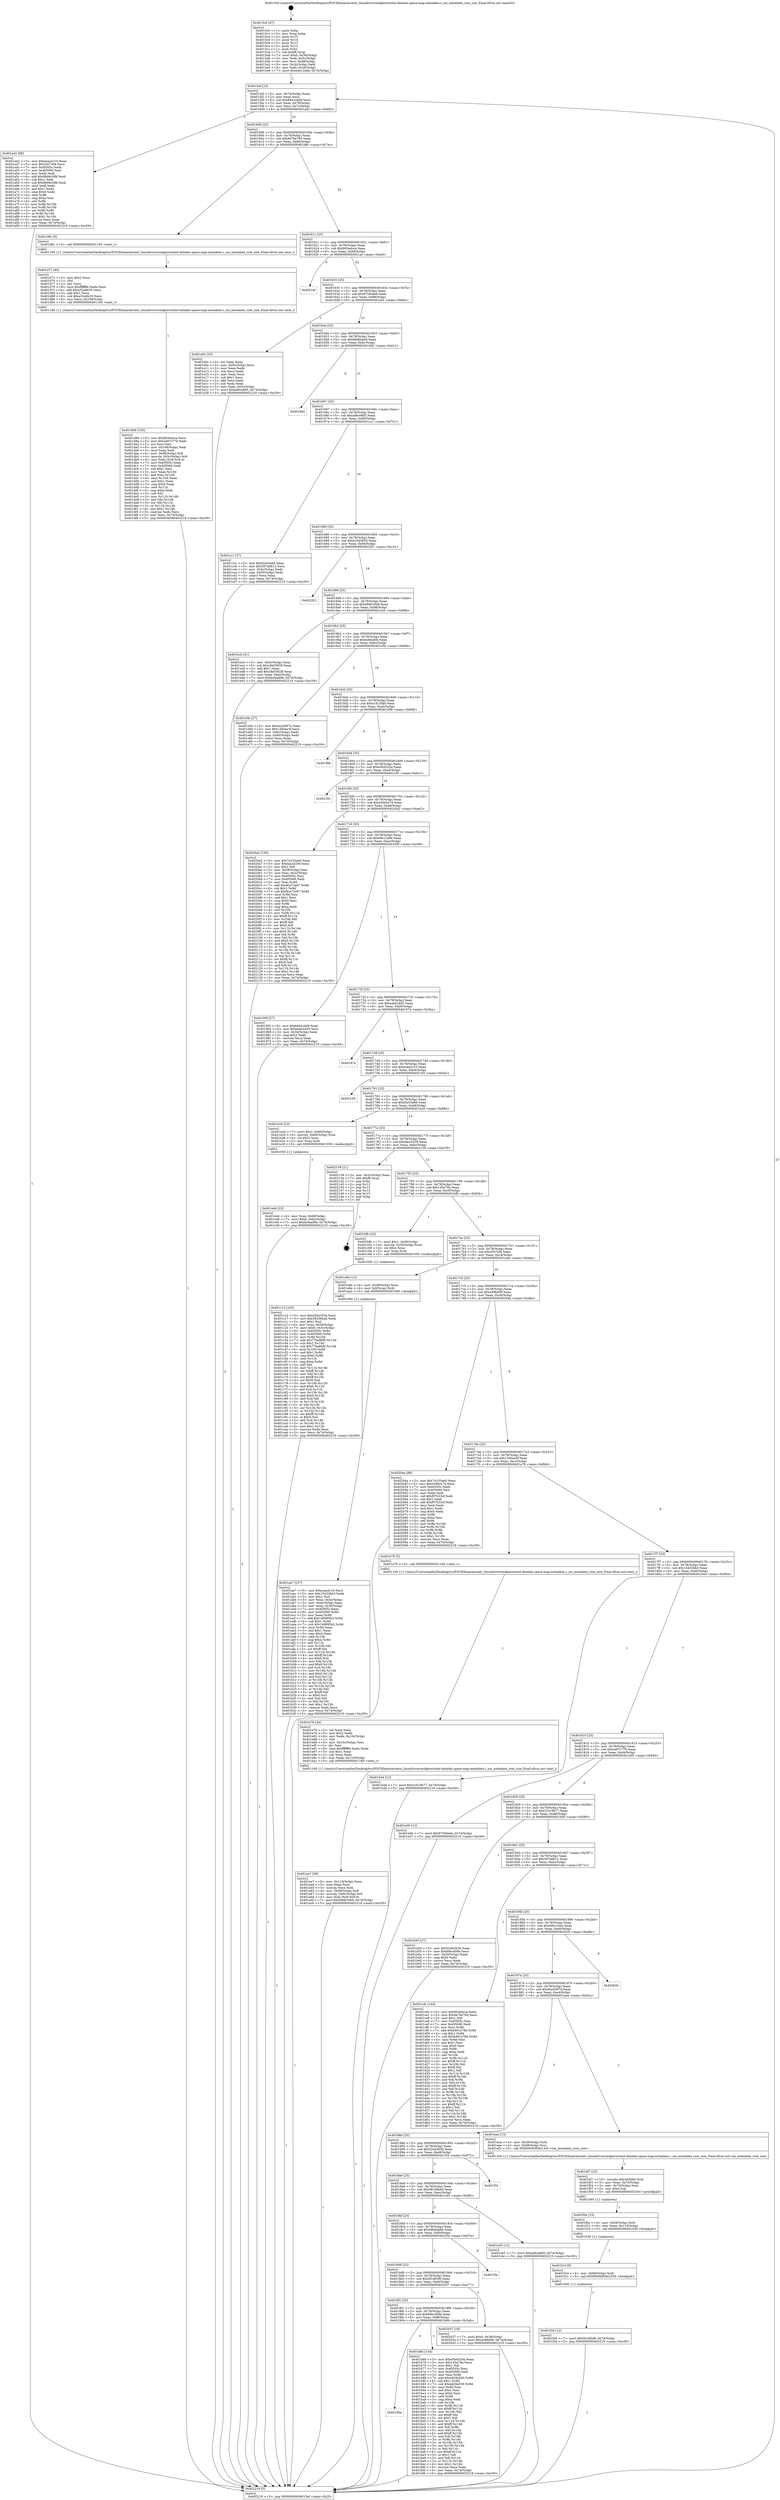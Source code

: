 digraph "0x4015c0" {
  label = "0x4015c0 (/mnt/c/Users/mathe/Desktop/tcc/POCII/binaries/extr_linuxdriversmdpersistent-datadm-space-map-metadata.c_sm_metadata_root_size_Final-ollvm.out::main(0))"
  labelloc = "t"
  node[shape=record]

  Entry [label="",width=0.3,height=0.3,shape=circle,fillcolor=black,style=filled]
  "0x4015ef" [label="{
     0x4015ef [23]\l
     | [instrs]\l
     &nbsp;&nbsp;0x4015ef \<+3\>: mov -0x74(%rbp),%eax\l
     &nbsp;&nbsp;0x4015f2 \<+2\>: mov %eax,%ecx\l
     &nbsp;&nbsp;0x4015f4 \<+6\>: sub $0x8442cdd9,%ecx\l
     &nbsp;&nbsp;0x4015fa \<+3\>: mov %eax,-0x78(%rbp)\l
     &nbsp;&nbsp;0x4015fd \<+3\>: mov %ecx,-0x7c(%rbp)\l
     &nbsp;&nbsp;0x401600 \<+6\>: je 0000000000401a42 \<main+0x482\>\l
  }"]
  "0x401a42" [label="{
     0x401a42 [88]\l
     | [instrs]\l
     &nbsp;&nbsp;0x401a42 \<+5\>: mov $0xecaa2c10,%eax\l
     &nbsp;&nbsp;0x401a47 \<+5\>: mov $0x2937ef4,%ecx\l
     &nbsp;&nbsp;0x401a4c \<+7\>: mov 0x40505c,%edx\l
     &nbsp;&nbsp;0x401a53 \<+7\>: mov 0x405060,%esi\l
     &nbsp;&nbsp;0x401a5a \<+2\>: mov %edx,%edi\l
     &nbsp;&nbsp;0x401a5c \<+6\>: add $0x9b66c58b,%edi\l
     &nbsp;&nbsp;0x401a62 \<+3\>: sub $0x1,%edi\l
     &nbsp;&nbsp;0x401a65 \<+6\>: sub $0x9b66c58b,%edi\l
     &nbsp;&nbsp;0x401a6b \<+3\>: imul %edi,%edx\l
     &nbsp;&nbsp;0x401a6e \<+3\>: and $0x1,%edx\l
     &nbsp;&nbsp;0x401a71 \<+3\>: cmp $0x0,%edx\l
     &nbsp;&nbsp;0x401a74 \<+4\>: sete %r8b\l
     &nbsp;&nbsp;0x401a78 \<+3\>: cmp $0xa,%esi\l
     &nbsp;&nbsp;0x401a7b \<+4\>: setl %r9b\l
     &nbsp;&nbsp;0x401a7f \<+3\>: mov %r8b,%r10b\l
     &nbsp;&nbsp;0x401a82 \<+3\>: and %r9b,%r10b\l
     &nbsp;&nbsp;0x401a85 \<+3\>: xor %r9b,%r8b\l
     &nbsp;&nbsp;0x401a88 \<+3\>: or %r8b,%r10b\l
     &nbsp;&nbsp;0x401a8b \<+4\>: test $0x1,%r10b\l
     &nbsp;&nbsp;0x401a8f \<+3\>: cmovne %ecx,%eax\l
     &nbsp;&nbsp;0x401a92 \<+3\>: mov %eax,-0x74(%rbp)\l
     &nbsp;&nbsp;0x401a95 \<+5\>: jmp 0000000000402219 \<main+0xc59\>\l
  }"]
  "0x401606" [label="{
     0x401606 [22]\l
     | [instrs]\l
     &nbsp;&nbsp;0x401606 \<+5\>: jmp 000000000040160b \<main+0x4b\>\l
     &nbsp;&nbsp;0x40160b \<+3\>: mov -0x78(%rbp),%eax\l
     &nbsp;&nbsp;0x40160e \<+5\>: sub $0x8e78e760,%eax\l
     &nbsp;&nbsp;0x401613 \<+3\>: mov %eax,-0x80(%rbp)\l
     &nbsp;&nbsp;0x401616 \<+6\>: je 0000000000401d6c \<main+0x7ac\>\l
  }"]
  Exit [label="",width=0.3,height=0.3,shape=circle,fillcolor=black,style=filled,peripheries=2]
  "0x401d6c" [label="{
     0x401d6c [5]\l
     | [instrs]\l
     &nbsp;&nbsp;0x401d6c \<+5\>: call 0000000000401160 \<next_i\>\l
     | [calls]\l
     &nbsp;&nbsp;0x401160 \{1\} (/mnt/c/Users/mathe/Desktop/tcc/POCII/binaries/extr_linuxdriversmdpersistent-datadm-space-map-metadata.c_sm_metadata_root_size_Final-ollvm.out::next_i)\l
  }"]
  "0x40161c" [label="{
     0x40161c [25]\l
     | [instrs]\l
     &nbsp;&nbsp;0x40161c \<+5\>: jmp 0000000000401621 \<main+0x61\>\l
     &nbsp;&nbsp;0x401621 \<+3\>: mov -0x78(%rbp),%eax\l
     &nbsp;&nbsp;0x401624 \<+5\>: sub $0x903edcca,%eax\l
     &nbsp;&nbsp;0x401629 \<+6\>: mov %eax,-0x84(%rbp)\l
     &nbsp;&nbsp;0x40162f \<+6\>: je 00000000004021af \<main+0xbef\>\l
  }"]
  "0x401f26" [label="{
     0x401f26 [12]\l
     | [instrs]\l
     &nbsp;&nbsp;0x401f26 \<+7\>: movl $0x5f1df308,-0x74(%rbp)\l
     &nbsp;&nbsp;0x401f2d \<+5\>: jmp 0000000000402219 \<main+0xc59\>\l
  }"]
  "0x4021af" [label="{
     0x4021af\l
  }", style=dashed]
  "0x401635" [label="{
     0x401635 [25]\l
     | [instrs]\l
     &nbsp;&nbsp;0x401635 \<+5\>: jmp 000000000040163a \<main+0x7a\>\l
     &nbsp;&nbsp;0x40163a \<+3\>: mov -0x78(%rbp),%eax\l
     &nbsp;&nbsp;0x40163d \<+5\>: sub $0x9728cbeb,%eax\l
     &nbsp;&nbsp;0x401642 \<+6\>: mov %eax,-0x88(%rbp)\l
     &nbsp;&nbsp;0x401648 \<+6\>: je 0000000000401e0c \<main+0x84c\>\l
  }"]
  "0x401f1d" [label="{
     0x401f1d [9]\l
     | [instrs]\l
     &nbsp;&nbsp;0x401f1d \<+4\>: mov -0x68(%rbp),%rdi\l
     &nbsp;&nbsp;0x401f21 \<+5\>: call 0000000000401030 \<free@plt\>\l
     | [calls]\l
     &nbsp;&nbsp;0x401030 \{1\} (unknown)\l
  }"]
  "0x401e0c" [label="{
     0x401e0c [33]\l
     | [instrs]\l
     &nbsp;&nbsp;0x401e0c \<+2\>: xor %eax,%eax\l
     &nbsp;&nbsp;0x401e0e \<+3\>: mov -0x5c(%rbp),%ecx\l
     &nbsp;&nbsp;0x401e11 \<+2\>: mov %eax,%edx\l
     &nbsp;&nbsp;0x401e13 \<+2\>: sub %ecx,%edx\l
     &nbsp;&nbsp;0x401e15 \<+2\>: mov %eax,%ecx\l
     &nbsp;&nbsp;0x401e17 \<+3\>: sub $0x1,%ecx\l
     &nbsp;&nbsp;0x401e1a \<+2\>: add %ecx,%edx\l
     &nbsp;&nbsp;0x401e1c \<+2\>: sub %edx,%eax\l
     &nbsp;&nbsp;0x401e1e \<+3\>: mov %eax,-0x5c(%rbp)\l
     &nbsp;&nbsp;0x401e21 \<+7\>: movl $0xad6ce8d5,-0x74(%rbp)\l
     &nbsp;&nbsp;0x401e28 \<+5\>: jmp 0000000000402219 \<main+0xc59\>\l
  }"]
  "0x40164e" [label="{
     0x40164e [25]\l
     | [instrs]\l
     &nbsp;&nbsp;0x40164e \<+5\>: jmp 0000000000401653 \<main+0x93\>\l
     &nbsp;&nbsp;0x401653 \<+3\>: mov -0x78(%rbp),%eax\l
     &nbsp;&nbsp;0x401656 \<+5\>: sub $0x9dd6bbe9,%eax\l
     &nbsp;&nbsp;0x40165b \<+6\>: mov %eax,-0x8c(%rbp)\l
     &nbsp;&nbsp;0x401661 \<+6\>: je 00000000004019d2 \<main+0x412\>\l
  }"]
  "0x401f0e" [label="{
     0x401f0e [15]\l
     | [instrs]\l
     &nbsp;&nbsp;0x401f0e \<+4\>: mov -0x58(%rbp),%rdi\l
     &nbsp;&nbsp;0x401f12 \<+6\>: mov %eax,-0x114(%rbp)\l
     &nbsp;&nbsp;0x401f18 \<+5\>: call 0000000000401030 \<free@plt\>\l
     | [calls]\l
     &nbsp;&nbsp;0x401030 \{1\} (unknown)\l
  }"]
  "0x4019d2" [label="{
     0x4019d2\l
  }", style=dashed]
  "0x401667" [label="{
     0x401667 [25]\l
     | [instrs]\l
     &nbsp;&nbsp;0x401667 \<+5\>: jmp 000000000040166c \<main+0xac\>\l
     &nbsp;&nbsp;0x40166c \<+3\>: mov -0x78(%rbp),%eax\l
     &nbsp;&nbsp;0x40166f \<+5\>: sub $0xad6ce8d5,%eax\l
     &nbsp;&nbsp;0x401674 \<+6\>: mov %eax,-0x90(%rbp)\l
     &nbsp;&nbsp;0x40167a \<+6\>: je 0000000000401cc1 \<main+0x701\>\l
  }"]
  "0x401ef7" [label="{
     0x401ef7 [23]\l
     | [instrs]\l
     &nbsp;&nbsp;0x401ef7 \<+10\>: movabs $0x4030b6,%rdi\l
     &nbsp;&nbsp;0x401f01 \<+3\>: mov %eax,-0x70(%rbp)\l
     &nbsp;&nbsp;0x401f04 \<+3\>: mov -0x70(%rbp),%esi\l
     &nbsp;&nbsp;0x401f07 \<+2\>: mov $0x0,%al\l
     &nbsp;&nbsp;0x401f09 \<+5\>: call 0000000000401040 \<printf@plt\>\l
     | [calls]\l
     &nbsp;&nbsp;0x401040 \{1\} (unknown)\l
  }"]
  "0x401cc1" [label="{
     0x401cc1 [27]\l
     | [instrs]\l
     &nbsp;&nbsp;0x401cc1 \<+5\>: mov $0xf2e53a8d,%eax\l
     &nbsp;&nbsp;0x401cc6 \<+5\>: mov $0x397dd812,%ecx\l
     &nbsp;&nbsp;0x401ccb \<+3\>: mov -0x5c(%rbp),%edx\l
     &nbsp;&nbsp;0x401cce \<+3\>: cmp -0x50(%rbp),%edx\l
     &nbsp;&nbsp;0x401cd1 \<+3\>: cmovl %ecx,%eax\l
     &nbsp;&nbsp;0x401cd4 \<+3\>: mov %eax,-0x74(%rbp)\l
     &nbsp;&nbsp;0x401cd7 \<+5\>: jmp 0000000000402219 \<main+0xc59\>\l
  }"]
  "0x401680" [label="{
     0x401680 [25]\l
     | [instrs]\l
     &nbsp;&nbsp;0x401680 \<+5\>: jmp 0000000000401685 \<main+0xc5\>\l
     &nbsp;&nbsp;0x401685 \<+3\>: mov -0x78(%rbp),%eax\l
     &nbsp;&nbsp;0x401688 \<+5\>: sub $0xb1b45635,%eax\l
     &nbsp;&nbsp;0x40168d \<+6\>: mov %eax,-0x94(%rbp)\l
     &nbsp;&nbsp;0x401693 \<+6\>: je 0000000000402201 \<main+0xc41\>\l
  }"]
  "0x401ea7" [label="{
     0x401ea7 [36]\l
     | [instrs]\l
     &nbsp;&nbsp;0x401ea7 \<+6\>: mov -0x110(%rbp),%ecx\l
     &nbsp;&nbsp;0x401ead \<+3\>: imul %eax,%ecx\l
     &nbsp;&nbsp;0x401eb0 \<+3\>: movslq %ecx,%rdi\l
     &nbsp;&nbsp;0x401eb3 \<+4\>: mov -0x68(%rbp),%r8\l
     &nbsp;&nbsp;0x401eb7 \<+4\>: movslq -0x6c(%rbp),%r9\l
     &nbsp;&nbsp;0x401ebb \<+4\>: mov %rdi,(%r8,%r9,8)\l
     &nbsp;&nbsp;0x401ebf \<+7\>: movl $0xb9d610b9,-0x74(%rbp)\l
     &nbsp;&nbsp;0x401ec6 \<+5\>: jmp 0000000000402219 \<main+0xc59\>\l
  }"]
  "0x402201" [label="{
     0x402201\l
  }", style=dashed]
  "0x401699" [label="{
     0x401699 [25]\l
     | [instrs]\l
     &nbsp;&nbsp;0x401699 \<+5\>: jmp 000000000040169e \<main+0xde\>\l
     &nbsp;&nbsp;0x40169e \<+3\>: mov -0x78(%rbp),%eax\l
     &nbsp;&nbsp;0x4016a1 \<+5\>: sub $0xb9d610b9,%eax\l
     &nbsp;&nbsp;0x4016a6 \<+6\>: mov %eax,-0x98(%rbp)\l
     &nbsp;&nbsp;0x4016ac \<+6\>: je 0000000000401ecb \<main+0x90b\>\l
  }"]
  "0x401e7b" [label="{
     0x401e7b [44]\l
     | [instrs]\l
     &nbsp;&nbsp;0x401e7b \<+2\>: xor %ecx,%ecx\l
     &nbsp;&nbsp;0x401e7d \<+5\>: mov $0x2,%edx\l
     &nbsp;&nbsp;0x401e82 \<+6\>: mov %edx,-0x10c(%rbp)\l
     &nbsp;&nbsp;0x401e88 \<+1\>: cltd\l
     &nbsp;&nbsp;0x401e89 \<+6\>: mov -0x10c(%rbp),%esi\l
     &nbsp;&nbsp;0x401e8f \<+2\>: idiv %esi\l
     &nbsp;&nbsp;0x401e91 \<+6\>: imul $0xfffffffe,%edx,%edx\l
     &nbsp;&nbsp;0x401e97 \<+3\>: sub $0x1,%ecx\l
     &nbsp;&nbsp;0x401e9a \<+2\>: sub %ecx,%edx\l
     &nbsp;&nbsp;0x401e9c \<+6\>: mov %edx,-0x110(%rbp)\l
     &nbsp;&nbsp;0x401ea2 \<+5\>: call 0000000000401160 \<next_i\>\l
     | [calls]\l
     &nbsp;&nbsp;0x401160 \{1\} (/mnt/c/Users/mathe/Desktop/tcc/POCII/binaries/extr_linuxdriversmdpersistent-datadm-space-map-metadata.c_sm_metadata_root_size_Final-ollvm.out::next_i)\l
  }"]
  "0x401ecb" [label="{
     0x401ecb [31]\l
     | [instrs]\l
     &nbsp;&nbsp;0x401ecb \<+3\>: mov -0x6c(%rbp),%eax\l
     &nbsp;&nbsp;0x401ece \<+5\>: sub $0xc8e55628,%eax\l
     &nbsp;&nbsp;0x401ed3 \<+3\>: add $0x1,%eax\l
     &nbsp;&nbsp;0x401ed6 \<+5\>: add $0xc8e55628,%eax\l
     &nbsp;&nbsp;0x401edb \<+3\>: mov %eax,-0x6c(%rbp)\l
     &nbsp;&nbsp;0x401ede \<+7\>: movl $0xbcfead0b,-0x74(%rbp)\l
     &nbsp;&nbsp;0x401ee5 \<+5\>: jmp 0000000000402219 \<main+0xc59\>\l
  }"]
  "0x4016b2" [label="{
     0x4016b2 [25]\l
     | [instrs]\l
     &nbsp;&nbsp;0x4016b2 \<+5\>: jmp 00000000004016b7 \<main+0xf7\>\l
     &nbsp;&nbsp;0x4016b7 \<+3\>: mov -0x78(%rbp),%eax\l
     &nbsp;&nbsp;0x4016ba \<+5\>: sub $0xbcfead0b,%eax\l
     &nbsp;&nbsp;0x4016bf \<+6\>: mov %eax,-0x9c(%rbp)\l
     &nbsp;&nbsp;0x4016c5 \<+6\>: je 0000000000401e5b \<main+0x89b\>\l
  }"]
  "0x401e44" [label="{
     0x401e44 [23]\l
     | [instrs]\l
     &nbsp;&nbsp;0x401e44 \<+4\>: mov %rax,-0x68(%rbp)\l
     &nbsp;&nbsp;0x401e48 \<+7\>: movl $0x0,-0x6c(%rbp)\l
     &nbsp;&nbsp;0x401e4f \<+7\>: movl $0xbcfead0b,-0x74(%rbp)\l
     &nbsp;&nbsp;0x401e56 \<+5\>: jmp 0000000000402219 \<main+0xc59\>\l
  }"]
  "0x401e5b" [label="{
     0x401e5b [27]\l
     | [instrs]\l
     &nbsp;&nbsp;0x401e5b \<+5\>: mov $0x4ca50974,%eax\l
     &nbsp;&nbsp;0x401e60 \<+5\>: mov $0x13d0aa3f,%ecx\l
     &nbsp;&nbsp;0x401e65 \<+3\>: mov -0x6c(%rbp),%edx\l
     &nbsp;&nbsp;0x401e68 \<+3\>: cmp -0x60(%rbp),%edx\l
     &nbsp;&nbsp;0x401e6b \<+3\>: cmovl %ecx,%eax\l
     &nbsp;&nbsp;0x401e6e \<+3\>: mov %eax,-0x74(%rbp)\l
     &nbsp;&nbsp;0x401e71 \<+5\>: jmp 0000000000402219 \<main+0xc59\>\l
  }"]
  "0x4016cb" [label="{
     0x4016cb [25]\l
     | [instrs]\l
     &nbsp;&nbsp;0x4016cb \<+5\>: jmp 00000000004016d0 \<main+0x110\>\l
     &nbsp;&nbsp;0x4016d0 \<+3\>: mov -0x78(%rbp),%eax\l
     &nbsp;&nbsp;0x4016d3 \<+5\>: sub $0xe1915fa0,%eax\l
     &nbsp;&nbsp;0x4016d8 \<+6\>: mov %eax,-0xa0(%rbp)\l
     &nbsp;&nbsp;0x4016de \<+6\>: je 0000000000401f96 \<main+0x9d6\>\l
  }"]
  "0x401d99" [label="{
     0x401d99 [103]\l
     | [instrs]\l
     &nbsp;&nbsp;0x401d99 \<+5\>: mov $0x903edcca,%ecx\l
     &nbsp;&nbsp;0x401d9e \<+5\>: mov $0x2e97c776,%edx\l
     &nbsp;&nbsp;0x401da3 \<+2\>: xor %esi,%esi\l
     &nbsp;&nbsp;0x401da5 \<+6\>: mov -0x108(%rbp),%edi\l
     &nbsp;&nbsp;0x401dab \<+3\>: imul %eax,%edi\l
     &nbsp;&nbsp;0x401dae \<+4\>: mov -0x58(%rbp),%r8\l
     &nbsp;&nbsp;0x401db2 \<+4\>: movslq -0x5c(%rbp),%r9\l
     &nbsp;&nbsp;0x401db6 \<+4\>: mov %edi,(%r8,%r9,4)\l
     &nbsp;&nbsp;0x401dba \<+7\>: mov 0x40505c,%eax\l
     &nbsp;&nbsp;0x401dc1 \<+7\>: mov 0x405060,%edi\l
     &nbsp;&nbsp;0x401dc8 \<+3\>: sub $0x1,%esi\l
     &nbsp;&nbsp;0x401dcb \<+3\>: mov %eax,%r10d\l
     &nbsp;&nbsp;0x401dce \<+3\>: add %esi,%r10d\l
     &nbsp;&nbsp;0x401dd1 \<+4\>: imul %r10d,%eax\l
     &nbsp;&nbsp;0x401dd5 \<+3\>: and $0x1,%eax\l
     &nbsp;&nbsp;0x401dd8 \<+3\>: cmp $0x0,%eax\l
     &nbsp;&nbsp;0x401ddb \<+4\>: sete %r11b\l
     &nbsp;&nbsp;0x401ddf \<+3\>: cmp $0xa,%edi\l
     &nbsp;&nbsp;0x401de2 \<+3\>: setl %bl\l
     &nbsp;&nbsp;0x401de5 \<+3\>: mov %r11b,%r14b\l
     &nbsp;&nbsp;0x401de8 \<+3\>: and %bl,%r14b\l
     &nbsp;&nbsp;0x401deb \<+3\>: xor %bl,%r11b\l
     &nbsp;&nbsp;0x401dee \<+3\>: or %r11b,%r14b\l
     &nbsp;&nbsp;0x401df1 \<+4\>: test $0x1,%r14b\l
     &nbsp;&nbsp;0x401df5 \<+3\>: cmovne %edx,%ecx\l
     &nbsp;&nbsp;0x401df8 \<+3\>: mov %ecx,-0x74(%rbp)\l
     &nbsp;&nbsp;0x401dfb \<+5\>: jmp 0000000000402219 \<main+0xc59\>\l
  }"]
  "0x401f96" [label="{
     0x401f96\l
  }", style=dashed]
  "0x4016e4" [label="{
     0x4016e4 [25]\l
     | [instrs]\l
     &nbsp;&nbsp;0x4016e4 \<+5\>: jmp 00000000004016e9 \<main+0x129\>\l
     &nbsp;&nbsp;0x4016e9 \<+3\>: mov -0x78(%rbp),%eax\l
     &nbsp;&nbsp;0x4016ec \<+5\>: sub $0xe5b4320a,%eax\l
     &nbsp;&nbsp;0x4016f1 \<+6\>: mov %eax,-0xa4(%rbp)\l
     &nbsp;&nbsp;0x4016f7 \<+6\>: je 0000000000402181 \<main+0xbc1\>\l
  }"]
  "0x401d71" [label="{
     0x401d71 [40]\l
     | [instrs]\l
     &nbsp;&nbsp;0x401d71 \<+5\>: mov $0x2,%ecx\l
     &nbsp;&nbsp;0x401d76 \<+1\>: cltd\l
     &nbsp;&nbsp;0x401d77 \<+2\>: idiv %ecx\l
     &nbsp;&nbsp;0x401d79 \<+6\>: imul $0xfffffffe,%edx,%ecx\l
     &nbsp;&nbsp;0x401d7f \<+6\>: add $0xa32e6b35,%ecx\l
     &nbsp;&nbsp;0x401d85 \<+3\>: add $0x1,%ecx\l
     &nbsp;&nbsp;0x401d88 \<+6\>: sub $0xa32e6b35,%ecx\l
     &nbsp;&nbsp;0x401d8e \<+6\>: mov %ecx,-0x108(%rbp)\l
     &nbsp;&nbsp;0x401d94 \<+5\>: call 0000000000401160 \<next_i\>\l
     | [calls]\l
     &nbsp;&nbsp;0x401160 \{1\} (/mnt/c/Users/mathe/Desktop/tcc/POCII/binaries/extr_linuxdriversmdpersistent-datadm-space-map-metadata.c_sm_metadata_root_size_Final-ollvm.out::next_i)\l
  }"]
  "0x402181" [label="{
     0x402181\l
  }", style=dashed]
  "0x4016fd" [label="{
     0x4016fd [25]\l
     | [instrs]\l
     &nbsp;&nbsp;0x4016fd \<+5\>: jmp 0000000000401702 \<main+0x142\>\l
     &nbsp;&nbsp;0x401702 \<+3\>: mov -0x78(%rbp),%eax\l
     &nbsp;&nbsp;0x401705 \<+5\>: sub $0xe5d0ce74,%eax\l
     &nbsp;&nbsp;0x40170a \<+6\>: mov %eax,-0xa8(%rbp)\l
     &nbsp;&nbsp;0x401710 \<+6\>: je 00000000004020a2 \<main+0xae2\>\l
  }"]
  "0x401c12" [label="{
     0x401c12 [163]\l
     | [instrs]\l
     &nbsp;&nbsp;0x401c12 \<+5\>: mov $0xe5b4320a,%ecx\l
     &nbsp;&nbsp;0x401c17 \<+5\>: mov $0x58336ba9,%edx\l
     &nbsp;&nbsp;0x401c1c \<+3\>: mov $0x1,%sil\l
     &nbsp;&nbsp;0x401c1f \<+4\>: mov %rax,-0x58(%rbp)\l
     &nbsp;&nbsp;0x401c23 \<+7\>: movl $0x0,-0x5c(%rbp)\l
     &nbsp;&nbsp;0x401c2a \<+8\>: mov 0x40505c,%r8d\l
     &nbsp;&nbsp;0x401c32 \<+8\>: mov 0x405060,%r9d\l
     &nbsp;&nbsp;0x401c3a \<+3\>: mov %r8d,%r10d\l
     &nbsp;&nbsp;0x401c3d \<+7\>: add $0x77be8bf0,%r10d\l
     &nbsp;&nbsp;0x401c44 \<+4\>: sub $0x1,%r10d\l
     &nbsp;&nbsp;0x401c48 \<+7\>: sub $0x77be8bf0,%r10d\l
     &nbsp;&nbsp;0x401c4f \<+4\>: imul %r10d,%r8d\l
     &nbsp;&nbsp;0x401c53 \<+4\>: and $0x1,%r8d\l
     &nbsp;&nbsp;0x401c57 \<+4\>: cmp $0x0,%r8d\l
     &nbsp;&nbsp;0x401c5b \<+4\>: sete %r11b\l
     &nbsp;&nbsp;0x401c5f \<+4\>: cmp $0xa,%r9d\l
     &nbsp;&nbsp;0x401c63 \<+3\>: setl %bl\l
     &nbsp;&nbsp;0x401c66 \<+3\>: mov %r11b,%r14b\l
     &nbsp;&nbsp;0x401c69 \<+4\>: xor $0xff,%r14b\l
     &nbsp;&nbsp;0x401c6d \<+3\>: mov %bl,%r15b\l
     &nbsp;&nbsp;0x401c70 \<+4\>: xor $0xff,%r15b\l
     &nbsp;&nbsp;0x401c74 \<+4\>: xor $0x0,%sil\l
     &nbsp;&nbsp;0x401c78 \<+3\>: mov %r14b,%r12b\l
     &nbsp;&nbsp;0x401c7b \<+4\>: and $0x0,%r12b\l
     &nbsp;&nbsp;0x401c7f \<+3\>: and %sil,%r11b\l
     &nbsp;&nbsp;0x401c82 \<+3\>: mov %r15b,%r13b\l
     &nbsp;&nbsp;0x401c85 \<+4\>: and $0x0,%r13b\l
     &nbsp;&nbsp;0x401c89 \<+3\>: and %sil,%bl\l
     &nbsp;&nbsp;0x401c8c \<+3\>: or %r11b,%r12b\l
     &nbsp;&nbsp;0x401c8f \<+3\>: or %bl,%r13b\l
     &nbsp;&nbsp;0x401c92 \<+3\>: xor %r13b,%r12b\l
     &nbsp;&nbsp;0x401c95 \<+3\>: or %r15b,%r14b\l
     &nbsp;&nbsp;0x401c98 \<+4\>: xor $0xff,%r14b\l
     &nbsp;&nbsp;0x401c9c \<+4\>: or $0x0,%sil\l
     &nbsp;&nbsp;0x401ca0 \<+3\>: and %sil,%r14b\l
     &nbsp;&nbsp;0x401ca3 \<+3\>: or %r14b,%r12b\l
     &nbsp;&nbsp;0x401ca6 \<+4\>: test $0x1,%r12b\l
     &nbsp;&nbsp;0x401caa \<+3\>: cmovne %edx,%ecx\l
     &nbsp;&nbsp;0x401cad \<+3\>: mov %ecx,-0x74(%rbp)\l
     &nbsp;&nbsp;0x401cb0 \<+5\>: jmp 0000000000402219 \<main+0xc59\>\l
  }"]
  "0x4020a2" [label="{
     0x4020a2 [150]\l
     | [instrs]\l
     &nbsp;&nbsp;0x4020a2 \<+5\>: mov $0x7a103ae0,%eax\l
     &nbsp;&nbsp;0x4020a7 \<+5\>: mov $0xfaa24339,%ecx\l
     &nbsp;&nbsp;0x4020ac \<+2\>: mov $0x1,%dl\l
     &nbsp;&nbsp;0x4020ae \<+3\>: mov -0x38(%rbp),%esi\l
     &nbsp;&nbsp;0x4020b1 \<+3\>: mov %esi,-0x2c(%rbp)\l
     &nbsp;&nbsp;0x4020b4 \<+7\>: mov 0x40505c,%esi\l
     &nbsp;&nbsp;0x4020bb \<+7\>: mov 0x405060,%edi\l
     &nbsp;&nbsp;0x4020c2 \<+3\>: mov %esi,%r8d\l
     &nbsp;&nbsp;0x4020c5 \<+7\>: add $0x8ca72e67,%r8d\l
     &nbsp;&nbsp;0x4020cc \<+4\>: sub $0x1,%r8d\l
     &nbsp;&nbsp;0x4020d0 \<+7\>: sub $0x8ca72e67,%r8d\l
     &nbsp;&nbsp;0x4020d7 \<+4\>: imul %r8d,%esi\l
     &nbsp;&nbsp;0x4020db \<+3\>: and $0x1,%esi\l
     &nbsp;&nbsp;0x4020de \<+3\>: cmp $0x0,%esi\l
     &nbsp;&nbsp;0x4020e1 \<+4\>: sete %r9b\l
     &nbsp;&nbsp;0x4020e5 \<+3\>: cmp $0xa,%edi\l
     &nbsp;&nbsp;0x4020e8 \<+4\>: setl %r10b\l
     &nbsp;&nbsp;0x4020ec \<+3\>: mov %r9b,%r11b\l
     &nbsp;&nbsp;0x4020ef \<+4\>: xor $0xff,%r11b\l
     &nbsp;&nbsp;0x4020f3 \<+3\>: mov %r10b,%bl\l
     &nbsp;&nbsp;0x4020f6 \<+3\>: xor $0xff,%bl\l
     &nbsp;&nbsp;0x4020f9 \<+3\>: xor $0x0,%dl\l
     &nbsp;&nbsp;0x4020fc \<+3\>: mov %r11b,%r14b\l
     &nbsp;&nbsp;0x4020ff \<+4\>: and $0x0,%r14b\l
     &nbsp;&nbsp;0x402103 \<+3\>: and %dl,%r9b\l
     &nbsp;&nbsp;0x402106 \<+3\>: mov %bl,%r15b\l
     &nbsp;&nbsp;0x402109 \<+4\>: and $0x0,%r15b\l
     &nbsp;&nbsp;0x40210d \<+3\>: and %dl,%r10b\l
     &nbsp;&nbsp;0x402110 \<+3\>: or %r9b,%r14b\l
     &nbsp;&nbsp;0x402113 \<+3\>: or %r10b,%r15b\l
     &nbsp;&nbsp;0x402116 \<+3\>: xor %r15b,%r14b\l
     &nbsp;&nbsp;0x402119 \<+3\>: or %bl,%r11b\l
     &nbsp;&nbsp;0x40211c \<+4\>: xor $0xff,%r11b\l
     &nbsp;&nbsp;0x402120 \<+3\>: or $0x0,%dl\l
     &nbsp;&nbsp;0x402123 \<+3\>: and %dl,%r11b\l
     &nbsp;&nbsp;0x402126 \<+3\>: or %r11b,%r14b\l
     &nbsp;&nbsp;0x402129 \<+4\>: test $0x1,%r14b\l
     &nbsp;&nbsp;0x40212d \<+3\>: cmovne %ecx,%eax\l
     &nbsp;&nbsp;0x402130 \<+3\>: mov %eax,-0x74(%rbp)\l
     &nbsp;&nbsp;0x402133 \<+5\>: jmp 0000000000402219 \<main+0xc59\>\l
  }"]
  "0x401716" [label="{
     0x401716 [25]\l
     | [instrs]\l
     &nbsp;&nbsp;0x401716 \<+5\>: jmp 000000000040171b \<main+0x15b\>\l
     &nbsp;&nbsp;0x40171b \<+3\>: mov -0x78(%rbp),%eax\l
     &nbsp;&nbsp;0x40171e \<+5\>: sub $0xe6e12a9e,%eax\l
     &nbsp;&nbsp;0x401723 \<+6\>: mov %eax,-0xac(%rbp)\l
     &nbsp;&nbsp;0x401729 \<+6\>: je 000000000040195f \<main+0x39f\>\l
  }"]
  "0x40190a" [label="{
     0x40190a\l
  }", style=dashed]
  "0x40195f" [label="{
     0x40195f [27]\l
     | [instrs]\l
     &nbsp;&nbsp;0x40195f \<+5\>: mov $0x8442cdd9,%eax\l
     &nbsp;&nbsp;0x401964 \<+5\>: mov $0xeaeb24d3,%ecx\l
     &nbsp;&nbsp;0x401969 \<+3\>: mov -0x34(%rbp),%edx\l
     &nbsp;&nbsp;0x40196c \<+3\>: cmp $0x2,%edx\l
     &nbsp;&nbsp;0x40196f \<+3\>: cmovne %ecx,%eax\l
     &nbsp;&nbsp;0x401972 \<+3\>: mov %eax,-0x74(%rbp)\l
     &nbsp;&nbsp;0x401975 \<+5\>: jmp 0000000000402219 \<main+0xc59\>\l
  }"]
  "0x40172f" [label="{
     0x40172f [25]\l
     | [instrs]\l
     &nbsp;&nbsp;0x40172f \<+5\>: jmp 0000000000401734 \<main+0x174\>\l
     &nbsp;&nbsp;0x401734 \<+3\>: mov -0x78(%rbp),%eax\l
     &nbsp;&nbsp;0x401737 \<+5\>: sub $0xeaeb24d3,%eax\l
     &nbsp;&nbsp;0x40173c \<+6\>: mov %eax,-0xb0(%rbp)\l
     &nbsp;&nbsp;0x401742 \<+6\>: je 000000000040197a \<main+0x3ba\>\l
  }"]
  "0x402219" [label="{
     0x402219 [5]\l
     | [instrs]\l
     &nbsp;&nbsp;0x402219 \<+5\>: jmp 00000000004015ef \<main+0x2f\>\l
  }"]
  "0x4015c0" [label="{
     0x4015c0 [47]\l
     | [instrs]\l
     &nbsp;&nbsp;0x4015c0 \<+1\>: push %rbp\l
     &nbsp;&nbsp;0x4015c1 \<+3\>: mov %rsp,%rbp\l
     &nbsp;&nbsp;0x4015c4 \<+2\>: push %r15\l
     &nbsp;&nbsp;0x4015c6 \<+2\>: push %r14\l
     &nbsp;&nbsp;0x4015c8 \<+2\>: push %r13\l
     &nbsp;&nbsp;0x4015ca \<+2\>: push %r12\l
     &nbsp;&nbsp;0x4015cc \<+1\>: push %rbx\l
     &nbsp;&nbsp;0x4015cd \<+7\>: sub $0xf8,%rsp\l
     &nbsp;&nbsp;0x4015d4 \<+7\>: movl $0x0,-0x38(%rbp)\l
     &nbsp;&nbsp;0x4015db \<+3\>: mov %edi,-0x3c(%rbp)\l
     &nbsp;&nbsp;0x4015de \<+4\>: mov %rsi,-0x48(%rbp)\l
     &nbsp;&nbsp;0x4015e2 \<+3\>: mov -0x3c(%rbp),%edi\l
     &nbsp;&nbsp;0x4015e5 \<+3\>: mov %edi,-0x34(%rbp)\l
     &nbsp;&nbsp;0x4015e8 \<+7\>: movl $0xe6e12a9e,-0x74(%rbp)\l
  }"]
  "0x401b6b" [label="{
     0x401b6b [144]\l
     | [instrs]\l
     &nbsp;&nbsp;0x401b6b \<+5\>: mov $0xe5b4320a,%eax\l
     &nbsp;&nbsp;0x401b70 \<+5\>: mov $0x145e79e,%ecx\l
     &nbsp;&nbsp;0x401b75 \<+2\>: mov $0x1,%dl\l
     &nbsp;&nbsp;0x401b77 \<+7\>: mov 0x40505c,%esi\l
     &nbsp;&nbsp;0x401b7e \<+7\>: mov 0x405060,%edi\l
     &nbsp;&nbsp;0x401b85 \<+3\>: mov %esi,%r8d\l
     &nbsp;&nbsp;0x401b88 \<+7\>: add $0xed29a550,%r8d\l
     &nbsp;&nbsp;0x401b8f \<+4\>: sub $0x1,%r8d\l
     &nbsp;&nbsp;0x401b93 \<+7\>: sub $0xed29a550,%r8d\l
     &nbsp;&nbsp;0x401b9a \<+4\>: imul %r8d,%esi\l
     &nbsp;&nbsp;0x401b9e \<+3\>: and $0x1,%esi\l
     &nbsp;&nbsp;0x401ba1 \<+3\>: cmp $0x0,%esi\l
     &nbsp;&nbsp;0x401ba4 \<+4\>: sete %r9b\l
     &nbsp;&nbsp;0x401ba8 \<+3\>: cmp $0xa,%edi\l
     &nbsp;&nbsp;0x401bab \<+4\>: setl %r10b\l
     &nbsp;&nbsp;0x401baf \<+3\>: mov %r9b,%r11b\l
     &nbsp;&nbsp;0x401bb2 \<+4\>: xor $0xff,%r11b\l
     &nbsp;&nbsp;0x401bb6 \<+3\>: mov %r10b,%bl\l
     &nbsp;&nbsp;0x401bb9 \<+3\>: xor $0xff,%bl\l
     &nbsp;&nbsp;0x401bbc \<+3\>: xor $0x1,%dl\l
     &nbsp;&nbsp;0x401bbf \<+3\>: mov %r11b,%r14b\l
     &nbsp;&nbsp;0x401bc2 \<+4\>: and $0xff,%r14b\l
     &nbsp;&nbsp;0x401bc6 \<+3\>: and %dl,%r9b\l
     &nbsp;&nbsp;0x401bc9 \<+3\>: mov %bl,%r15b\l
     &nbsp;&nbsp;0x401bcc \<+4\>: and $0xff,%r15b\l
     &nbsp;&nbsp;0x401bd0 \<+3\>: and %dl,%r10b\l
     &nbsp;&nbsp;0x401bd3 \<+3\>: or %r9b,%r14b\l
     &nbsp;&nbsp;0x401bd6 \<+3\>: or %r10b,%r15b\l
     &nbsp;&nbsp;0x401bd9 \<+3\>: xor %r15b,%r14b\l
     &nbsp;&nbsp;0x401bdc \<+3\>: or %bl,%r11b\l
     &nbsp;&nbsp;0x401bdf \<+4\>: xor $0xff,%r11b\l
     &nbsp;&nbsp;0x401be3 \<+3\>: or $0x1,%dl\l
     &nbsp;&nbsp;0x401be6 \<+3\>: and %dl,%r11b\l
     &nbsp;&nbsp;0x401be9 \<+3\>: or %r11b,%r14b\l
     &nbsp;&nbsp;0x401bec \<+4\>: test $0x1,%r14b\l
     &nbsp;&nbsp;0x401bf0 \<+3\>: cmovne %ecx,%eax\l
     &nbsp;&nbsp;0x401bf3 \<+3\>: mov %eax,-0x74(%rbp)\l
     &nbsp;&nbsp;0x401bf6 \<+5\>: jmp 0000000000402219 \<main+0xc59\>\l
  }"]
  "0x40197a" [label="{
     0x40197a\l
  }", style=dashed]
  "0x401748" [label="{
     0x401748 [25]\l
     | [instrs]\l
     &nbsp;&nbsp;0x401748 \<+5\>: jmp 000000000040174d \<main+0x18d\>\l
     &nbsp;&nbsp;0x40174d \<+3\>: mov -0x78(%rbp),%eax\l
     &nbsp;&nbsp;0x401750 \<+5\>: sub $0xecaa2c10,%eax\l
     &nbsp;&nbsp;0x401755 \<+6\>: mov %eax,-0xb4(%rbp)\l
     &nbsp;&nbsp;0x40175b \<+6\>: je 0000000000402165 \<main+0xba5\>\l
  }"]
  "0x4018f1" [label="{
     0x4018f1 [25]\l
     | [instrs]\l
     &nbsp;&nbsp;0x4018f1 \<+5\>: jmp 00000000004018f6 \<main+0x336\>\l
     &nbsp;&nbsp;0x4018f6 \<+3\>: mov -0x78(%rbp),%eax\l
     &nbsp;&nbsp;0x4018f9 \<+5\>: sub $0x69ecd09e,%eax\l
     &nbsp;&nbsp;0x4018fe \<+6\>: mov %eax,-0xf8(%rbp)\l
     &nbsp;&nbsp;0x401904 \<+6\>: je 0000000000401b6b \<main+0x5ab\>\l
  }"]
  "0x402165" [label="{
     0x402165\l
  }", style=dashed]
  "0x401761" [label="{
     0x401761 [25]\l
     | [instrs]\l
     &nbsp;&nbsp;0x401761 \<+5\>: jmp 0000000000401766 \<main+0x1a6\>\l
     &nbsp;&nbsp;0x401766 \<+3\>: mov -0x78(%rbp),%eax\l
     &nbsp;&nbsp;0x401769 \<+5\>: sub $0xf2e53a8d,%eax\l
     &nbsp;&nbsp;0x40176e \<+6\>: mov %eax,-0xb8(%rbp)\l
     &nbsp;&nbsp;0x401774 \<+6\>: je 0000000000401e2d \<main+0x86d\>\l
  }"]
  "0x402037" [label="{
     0x402037 [19]\l
     | [instrs]\l
     &nbsp;&nbsp;0x402037 \<+7\>: movl $0x0,-0x38(%rbp)\l
     &nbsp;&nbsp;0x40203e \<+7\>: movl $0xa396d08,-0x74(%rbp)\l
     &nbsp;&nbsp;0x402045 \<+5\>: jmp 0000000000402219 \<main+0xc59\>\l
  }"]
  "0x401e2d" [label="{
     0x401e2d [23]\l
     | [instrs]\l
     &nbsp;&nbsp;0x401e2d \<+7\>: movl $0x1,-0x60(%rbp)\l
     &nbsp;&nbsp;0x401e34 \<+4\>: movslq -0x60(%rbp),%rax\l
     &nbsp;&nbsp;0x401e38 \<+4\>: shl $0x3,%rax\l
     &nbsp;&nbsp;0x401e3c \<+3\>: mov %rax,%rdi\l
     &nbsp;&nbsp;0x401e3f \<+5\>: call 0000000000401050 \<malloc@plt\>\l
     | [calls]\l
     &nbsp;&nbsp;0x401050 \{1\} (unknown)\l
  }"]
  "0x40177a" [label="{
     0x40177a [25]\l
     | [instrs]\l
     &nbsp;&nbsp;0x40177a \<+5\>: jmp 000000000040177f \<main+0x1bf\>\l
     &nbsp;&nbsp;0x40177f \<+3\>: mov -0x78(%rbp),%eax\l
     &nbsp;&nbsp;0x401782 \<+5\>: sub $0xfaa24339,%eax\l
     &nbsp;&nbsp;0x401787 \<+6\>: mov %eax,-0xbc(%rbp)\l
     &nbsp;&nbsp;0x40178d \<+6\>: je 0000000000402138 \<main+0xb78\>\l
  }"]
  "0x4018d8" [label="{
     0x4018d8 [25]\l
     | [instrs]\l
     &nbsp;&nbsp;0x4018d8 \<+5\>: jmp 00000000004018dd \<main+0x31d\>\l
     &nbsp;&nbsp;0x4018dd \<+3\>: mov -0x78(%rbp),%eax\l
     &nbsp;&nbsp;0x4018e0 \<+5\>: sub $0x5f1df308,%eax\l
     &nbsp;&nbsp;0x4018e5 \<+6\>: mov %eax,-0xf4(%rbp)\l
     &nbsp;&nbsp;0x4018eb \<+6\>: je 0000000000402037 \<main+0xa77\>\l
  }"]
  "0x402138" [label="{
     0x402138 [21]\l
     | [instrs]\l
     &nbsp;&nbsp;0x402138 \<+3\>: mov -0x2c(%rbp),%eax\l
     &nbsp;&nbsp;0x40213b \<+7\>: add $0xf8,%rsp\l
     &nbsp;&nbsp;0x402142 \<+1\>: pop %rbx\l
     &nbsp;&nbsp;0x402143 \<+2\>: pop %r12\l
     &nbsp;&nbsp;0x402145 \<+2\>: pop %r13\l
     &nbsp;&nbsp;0x402147 \<+2\>: pop %r14\l
     &nbsp;&nbsp;0x402149 \<+2\>: pop %r15\l
     &nbsp;&nbsp;0x40214b \<+1\>: pop %rbp\l
     &nbsp;&nbsp;0x40214c \<+1\>: ret\l
  }"]
  "0x401793" [label="{
     0x401793 [25]\l
     | [instrs]\l
     &nbsp;&nbsp;0x401793 \<+5\>: jmp 0000000000401798 \<main+0x1d8\>\l
     &nbsp;&nbsp;0x401798 \<+3\>: mov -0x78(%rbp),%eax\l
     &nbsp;&nbsp;0x40179b \<+5\>: sub $0x145e79e,%eax\l
     &nbsp;&nbsp;0x4017a0 \<+6\>: mov %eax,-0xc0(%rbp)\l
     &nbsp;&nbsp;0x4017a6 \<+6\>: je 0000000000401bfb \<main+0x63b\>\l
  }"]
  "0x401f3e" [label="{
     0x401f3e\l
  }", style=dashed]
  "0x401bfb" [label="{
     0x401bfb [23]\l
     | [instrs]\l
     &nbsp;&nbsp;0x401bfb \<+7\>: movl $0x1,-0x50(%rbp)\l
     &nbsp;&nbsp;0x401c02 \<+4\>: movslq -0x50(%rbp),%rax\l
     &nbsp;&nbsp;0x401c06 \<+4\>: shl $0x2,%rax\l
     &nbsp;&nbsp;0x401c0a \<+3\>: mov %rax,%rdi\l
     &nbsp;&nbsp;0x401c0d \<+5\>: call 0000000000401050 \<malloc@plt\>\l
     | [calls]\l
     &nbsp;&nbsp;0x401050 \{1\} (unknown)\l
  }"]
  "0x4017ac" [label="{
     0x4017ac [25]\l
     | [instrs]\l
     &nbsp;&nbsp;0x4017ac \<+5\>: jmp 00000000004017b1 \<main+0x1f1\>\l
     &nbsp;&nbsp;0x4017b1 \<+3\>: mov -0x78(%rbp),%eax\l
     &nbsp;&nbsp;0x4017b4 \<+5\>: sub $0x2937ef4,%eax\l
     &nbsp;&nbsp;0x4017b9 \<+6\>: mov %eax,-0xc4(%rbp)\l
     &nbsp;&nbsp;0x4017bf \<+6\>: je 0000000000401a9a \<main+0x4da\>\l
  }"]
  "0x4018bf" [label="{
     0x4018bf [25]\l
     | [instrs]\l
     &nbsp;&nbsp;0x4018bf \<+5\>: jmp 00000000004018c4 \<main+0x304\>\l
     &nbsp;&nbsp;0x4018c4 \<+3\>: mov -0x78(%rbp),%eax\l
     &nbsp;&nbsp;0x4018c7 \<+5\>: sub $0x589dab6b,%eax\l
     &nbsp;&nbsp;0x4018cc \<+6\>: mov %eax,-0xf0(%rbp)\l
     &nbsp;&nbsp;0x4018d2 \<+6\>: je 0000000000401f3e \<main+0x97e\>\l
  }"]
  "0x401a9a" [label="{
     0x401a9a [13]\l
     | [instrs]\l
     &nbsp;&nbsp;0x401a9a \<+4\>: mov -0x48(%rbp),%rax\l
     &nbsp;&nbsp;0x401a9e \<+4\>: mov 0x8(%rax),%rdi\l
     &nbsp;&nbsp;0x401aa2 \<+5\>: call 0000000000401060 \<atoi@plt\>\l
     | [calls]\l
     &nbsp;&nbsp;0x401060 \{1\} (unknown)\l
  }"]
  "0x4017c5" [label="{
     0x4017c5 [25]\l
     | [instrs]\l
     &nbsp;&nbsp;0x4017c5 \<+5\>: jmp 00000000004017ca \<main+0x20a\>\l
     &nbsp;&nbsp;0x4017ca \<+3\>: mov -0x78(%rbp),%eax\l
     &nbsp;&nbsp;0x4017cd \<+5\>: sub $0xa396d08,%eax\l
     &nbsp;&nbsp;0x4017d2 \<+6\>: mov %eax,-0xc8(%rbp)\l
     &nbsp;&nbsp;0x4017d8 \<+6\>: je 000000000040204a \<main+0xa8a\>\l
  }"]
  "0x401aa7" [label="{
     0x401aa7 [157]\l
     | [instrs]\l
     &nbsp;&nbsp;0x401aa7 \<+5\>: mov $0xecaa2c10,%ecx\l
     &nbsp;&nbsp;0x401aac \<+5\>: mov $0x15432bb3,%edx\l
     &nbsp;&nbsp;0x401ab1 \<+3\>: mov $0x1,%sil\l
     &nbsp;&nbsp;0x401ab4 \<+3\>: mov %eax,-0x4c(%rbp)\l
     &nbsp;&nbsp;0x401ab7 \<+3\>: mov -0x4c(%rbp),%eax\l
     &nbsp;&nbsp;0x401aba \<+3\>: mov %eax,-0x30(%rbp)\l
     &nbsp;&nbsp;0x401abd \<+7\>: mov 0x40505c,%eax\l
     &nbsp;&nbsp;0x401ac4 \<+8\>: mov 0x405060,%r8d\l
     &nbsp;&nbsp;0x401acc \<+3\>: mov %eax,%r9d\l
     &nbsp;&nbsp;0x401acf \<+7\>: add $0x149995b2,%r9d\l
     &nbsp;&nbsp;0x401ad6 \<+4\>: sub $0x1,%r9d\l
     &nbsp;&nbsp;0x401ada \<+7\>: sub $0x149995b2,%r9d\l
     &nbsp;&nbsp;0x401ae1 \<+4\>: imul %r9d,%eax\l
     &nbsp;&nbsp;0x401ae5 \<+3\>: and $0x1,%eax\l
     &nbsp;&nbsp;0x401ae8 \<+3\>: cmp $0x0,%eax\l
     &nbsp;&nbsp;0x401aeb \<+4\>: sete %r10b\l
     &nbsp;&nbsp;0x401aef \<+4\>: cmp $0xa,%r8d\l
     &nbsp;&nbsp;0x401af3 \<+4\>: setl %r11b\l
     &nbsp;&nbsp;0x401af7 \<+3\>: mov %r10b,%bl\l
     &nbsp;&nbsp;0x401afa \<+3\>: xor $0xff,%bl\l
     &nbsp;&nbsp;0x401afd \<+3\>: mov %r11b,%r14b\l
     &nbsp;&nbsp;0x401b00 \<+4\>: xor $0xff,%r14b\l
     &nbsp;&nbsp;0x401b04 \<+4\>: xor $0x0,%sil\l
     &nbsp;&nbsp;0x401b08 \<+3\>: mov %bl,%r15b\l
     &nbsp;&nbsp;0x401b0b \<+4\>: and $0x0,%r15b\l
     &nbsp;&nbsp;0x401b0f \<+3\>: and %sil,%r10b\l
     &nbsp;&nbsp;0x401b12 \<+3\>: mov %r14b,%r12b\l
     &nbsp;&nbsp;0x401b15 \<+4\>: and $0x0,%r12b\l
     &nbsp;&nbsp;0x401b19 \<+3\>: and %sil,%r11b\l
     &nbsp;&nbsp;0x401b1c \<+3\>: or %r10b,%r15b\l
     &nbsp;&nbsp;0x401b1f \<+3\>: or %r11b,%r12b\l
     &nbsp;&nbsp;0x401b22 \<+3\>: xor %r12b,%r15b\l
     &nbsp;&nbsp;0x401b25 \<+3\>: or %r14b,%bl\l
     &nbsp;&nbsp;0x401b28 \<+3\>: xor $0xff,%bl\l
     &nbsp;&nbsp;0x401b2b \<+4\>: or $0x0,%sil\l
     &nbsp;&nbsp;0x401b2f \<+3\>: and %sil,%bl\l
     &nbsp;&nbsp;0x401b32 \<+3\>: or %bl,%r15b\l
     &nbsp;&nbsp;0x401b35 \<+4\>: test $0x1,%r15b\l
     &nbsp;&nbsp;0x401b39 \<+3\>: cmovne %edx,%ecx\l
     &nbsp;&nbsp;0x401b3c \<+3\>: mov %ecx,-0x74(%rbp)\l
     &nbsp;&nbsp;0x401b3f \<+5\>: jmp 0000000000402219 \<main+0xc59\>\l
  }"]
  "0x401cb5" [label="{
     0x401cb5 [12]\l
     | [instrs]\l
     &nbsp;&nbsp;0x401cb5 \<+7\>: movl $0xad6ce8d5,-0x74(%rbp)\l
     &nbsp;&nbsp;0x401cbc \<+5\>: jmp 0000000000402219 \<main+0xc59\>\l
  }"]
  "0x40204a" [label="{
     0x40204a [88]\l
     | [instrs]\l
     &nbsp;&nbsp;0x40204a \<+5\>: mov $0x7a103ae0,%eax\l
     &nbsp;&nbsp;0x40204f \<+5\>: mov $0xe5d0ce74,%ecx\l
     &nbsp;&nbsp;0x402054 \<+7\>: mov 0x40505c,%edx\l
     &nbsp;&nbsp;0x40205b \<+7\>: mov 0x405060,%esi\l
     &nbsp;&nbsp;0x402062 \<+2\>: mov %edx,%edi\l
     &nbsp;&nbsp;0x402064 \<+6\>: sub $0xf07b33cf,%edi\l
     &nbsp;&nbsp;0x40206a \<+3\>: sub $0x1,%edi\l
     &nbsp;&nbsp;0x40206d \<+6\>: add $0xf07b33cf,%edi\l
     &nbsp;&nbsp;0x402073 \<+3\>: imul %edi,%edx\l
     &nbsp;&nbsp;0x402076 \<+3\>: and $0x1,%edx\l
     &nbsp;&nbsp;0x402079 \<+3\>: cmp $0x0,%edx\l
     &nbsp;&nbsp;0x40207c \<+4\>: sete %r8b\l
     &nbsp;&nbsp;0x402080 \<+3\>: cmp $0xa,%esi\l
     &nbsp;&nbsp;0x402083 \<+4\>: setl %r9b\l
     &nbsp;&nbsp;0x402087 \<+3\>: mov %r8b,%r10b\l
     &nbsp;&nbsp;0x40208a \<+3\>: and %r9b,%r10b\l
     &nbsp;&nbsp;0x40208d \<+3\>: xor %r9b,%r8b\l
     &nbsp;&nbsp;0x402090 \<+3\>: or %r8b,%r10b\l
     &nbsp;&nbsp;0x402093 \<+4\>: test $0x1,%r10b\l
     &nbsp;&nbsp;0x402097 \<+3\>: cmovne %ecx,%eax\l
     &nbsp;&nbsp;0x40209a \<+3\>: mov %eax,-0x74(%rbp)\l
     &nbsp;&nbsp;0x40209d \<+5\>: jmp 0000000000402219 \<main+0xc59\>\l
  }"]
  "0x4017de" [label="{
     0x4017de [25]\l
     | [instrs]\l
     &nbsp;&nbsp;0x4017de \<+5\>: jmp 00000000004017e3 \<main+0x223\>\l
     &nbsp;&nbsp;0x4017e3 \<+3\>: mov -0x78(%rbp),%eax\l
     &nbsp;&nbsp;0x4017e6 \<+5\>: sub $0x13d0aa3f,%eax\l
     &nbsp;&nbsp;0x4017eb \<+6\>: mov %eax,-0xcc(%rbp)\l
     &nbsp;&nbsp;0x4017f1 \<+6\>: je 0000000000401e76 \<main+0x8b6\>\l
  }"]
  "0x4018a6" [label="{
     0x4018a6 [25]\l
     | [instrs]\l
     &nbsp;&nbsp;0x4018a6 \<+5\>: jmp 00000000004018ab \<main+0x2eb\>\l
     &nbsp;&nbsp;0x4018ab \<+3\>: mov -0x78(%rbp),%eax\l
     &nbsp;&nbsp;0x4018ae \<+5\>: sub $0x58336ba9,%eax\l
     &nbsp;&nbsp;0x4018b3 \<+6\>: mov %eax,-0xec(%rbp)\l
     &nbsp;&nbsp;0x4018b9 \<+6\>: je 0000000000401cb5 \<main+0x6f5\>\l
  }"]
  "0x401e76" [label="{
     0x401e76 [5]\l
     | [instrs]\l
     &nbsp;&nbsp;0x401e76 \<+5\>: call 0000000000401160 \<next_i\>\l
     | [calls]\l
     &nbsp;&nbsp;0x401160 \{1\} (/mnt/c/Users/mathe/Desktop/tcc/POCII/binaries/extr_linuxdriversmdpersistent-datadm-space-map-metadata.c_sm_metadata_root_size_Final-ollvm.out::next_i)\l
  }"]
  "0x4017f7" [label="{
     0x4017f7 [25]\l
     | [instrs]\l
     &nbsp;&nbsp;0x4017f7 \<+5\>: jmp 00000000004017fc \<main+0x23c\>\l
     &nbsp;&nbsp;0x4017fc \<+3\>: mov -0x78(%rbp),%eax\l
     &nbsp;&nbsp;0x4017ff \<+5\>: sub $0x15432bb3,%eax\l
     &nbsp;&nbsp;0x401804 \<+6\>: mov %eax,-0xd0(%rbp)\l
     &nbsp;&nbsp;0x40180a \<+6\>: je 0000000000401b44 \<main+0x584\>\l
  }"]
  "0x401f32" [label="{
     0x401f32\l
  }", style=dashed]
  "0x401b44" [label="{
     0x401b44 [12]\l
     | [instrs]\l
     &nbsp;&nbsp;0x401b44 \<+7\>: movl $0x31619b77,-0x74(%rbp)\l
     &nbsp;&nbsp;0x401b4b \<+5\>: jmp 0000000000402219 \<main+0xc59\>\l
  }"]
  "0x401810" [label="{
     0x401810 [25]\l
     | [instrs]\l
     &nbsp;&nbsp;0x401810 \<+5\>: jmp 0000000000401815 \<main+0x255\>\l
     &nbsp;&nbsp;0x401815 \<+3\>: mov -0x78(%rbp),%eax\l
     &nbsp;&nbsp;0x401818 \<+5\>: sub $0x2e97c776,%eax\l
     &nbsp;&nbsp;0x40181d \<+6\>: mov %eax,-0xd4(%rbp)\l
     &nbsp;&nbsp;0x401823 \<+6\>: je 0000000000401e00 \<main+0x840\>\l
  }"]
  "0x40188d" [label="{
     0x40188d [25]\l
     | [instrs]\l
     &nbsp;&nbsp;0x40188d \<+5\>: jmp 0000000000401892 \<main+0x2d2\>\l
     &nbsp;&nbsp;0x401892 \<+3\>: mov -0x78(%rbp),%eax\l
     &nbsp;&nbsp;0x401895 \<+5\>: sub $0x52d4363b,%eax\l
     &nbsp;&nbsp;0x40189a \<+6\>: mov %eax,-0xe8(%rbp)\l
     &nbsp;&nbsp;0x4018a0 \<+6\>: je 0000000000401f32 \<main+0x972\>\l
  }"]
  "0x401e00" [label="{
     0x401e00 [12]\l
     | [instrs]\l
     &nbsp;&nbsp;0x401e00 \<+7\>: movl $0x9728cbeb,-0x74(%rbp)\l
     &nbsp;&nbsp;0x401e07 \<+5\>: jmp 0000000000402219 \<main+0xc59\>\l
  }"]
  "0x401829" [label="{
     0x401829 [25]\l
     | [instrs]\l
     &nbsp;&nbsp;0x401829 \<+5\>: jmp 000000000040182e \<main+0x26e\>\l
     &nbsp;&nbsp;0x40182e \<+3\>: mov -0x78(%rbp),%eax\l
     &nbsp;&nbsp;0x401831 \<+5\>: sub $0x31619b77,%eax\l
     &nbsp;&nbsp;0x401836 \<+6\>: mov %eax,-0xd8(%rbp)\l
     &nbsp;&nbsp;0x40183c \<+6\>: je 0000000000401b50 \<main+0x590\>\l
  }"]
  "0x401eea" [label="{
     0x401eea [13]\l
     | [instrs]\l
     &nbsp;&nbsp;0x401eea \<+4\>: mov -0x58(%rbp),%rdi\l
     &nbsp;&nbsp;0x401eee \<+4\>: mov -0x68(%rbp),%rsi\l
     &nbsp;&nbsp;0x401ef2 \<+5\>: call 00000000004013c0 \<sm_metadata_root_size\>\l
     | [calls]\l
     &nbsp;&nbsp;0x4013c0 \{1\} (/mnt/c/Users/mathe/Desktop/tcc/POCII/binaries/extr_linuxdriversmdpersistent-datadm-space-map-metadata.c_sm_metadata_root_size_Final-ollvm.out::sm_metadata_root_size)\l
  }"]
  "0x401b50" [label="{
     0x401b50 [27]\l
     | [instrs]\l
     &nbsp;&nbsp;0x401b50 \<+5\>: mov $0x52d4363b,%eax\l
     &nbsp;&nbsp;0x401b55 \<+5\>: mov $0x69ecd09e,%ecx\l
     &nbsp;&nbsp;0x401b5a \<+3\>: mov -0x30(%rbp),%edx\l
     &nbsp;&nbsp;0x401b5d \<+3\>: cmp $0x0,%edx\l
     &nbsp;&nbsp;0x401b60 \<+3\>: cmove %ecx,%eax\l
     &nbsp;&nbsp;0x401b63 \<+3\>: mov %eax,-0x74(%rbp)\l
     &nbsp;&nbsp;0x401b66 \<+5\>: jmp 0000000000402219 \<main+0xc59\>\l
  }"]
  "0x401842" [label="{
     0x401842 [25]\l
     | [instrs]\l
     &nbsp;&nbsp;0x401842 \<+5\>: jmp 0000000000401847 \<main+0x287\>\l
     &nbsp;&nbsp;0x401847 \<+3\>: mov -0x78(%rbp),%eax\l
     &nbsp;&nbsp;0x40184a \<+5\>: sub $0x397dd812,%eax\l
     &nbsp;&nbsp;0x40184f \<+6\>: mov %eax,-0xdc(%rbp)\l
     &nbsp;&nbsp;0x401855 \<+6\>: je 0000000000401cdc \<main+0x71c\>\l
  }"]
  "0x401874" [label="{
     0x401874 [25]\l
     | [instrs]\l
     &nbsp;&nbsp;0x401874 \<+5\>: jmp 0000000000401879 \<main+0x2b9\>\l
     &nbsp;&nbsp;0x401879 \<+3\>: mov -0x78(%rbp),%eax\l
     &nbsp;&nbsp;0x40187c \<+5\>: sub $0x4ca50974,%eax\l
     &nbsp;&nbsp;0x401881 \<+6\>: mov %eax,-0xe4(%rbp)\l
     &nbsp;&nbsp;0x401887 \<+6\>: je 0000000000401eea \<main+0x92a\>\l
  }"]
  "0x401cdc" [label="{
     0x401cdc [144]\l
     | [instrs]\l
     &nbsp;&nbsp;0x401cdc \<+5\>: mov $0x903edcca,%eax\l
     &nbsp;&nbsp;0x401ce1 \<+5\>: mov $0x8e78e760,%ecx\l
     &nbsp;&nbsp;0x401ce6 \<+2\>: mov $0x1,%dl\l
     &nbsp;&nbsp;0x401ce8 \<+7\>: mov 0x40505c,%esi\l
     &nbsp;&nbsp;0x401cef \<+7\>: mov 0x405060,%edi\l
     &nbsp;&nbsp;0x401cf6 \<+3\>: mov %esi,%r8d\l
     &nbsp;&nbsp;0x401cf9 \<+7\>: add $0xb491a78d,%r8d\l
     &nbsp;&nbsp;0x401d00 \<+4\>: sub $0x1,%r8d\l
     &nbsp;&nbsp;0x401d04 \<+7\>: sub $0xb491a78d,%r8d\l
     &nbsp;&nbsp;0x401d0b \<+4\>: imul %r8d,%esi\l
     &nbsp;&nbsp;0x401d0f \<+3\>: and $0x1,%esi\l
     &nbsp;&nbsp;0x401d12 \<+3\>: cmp $0x0,%esi\l
     &nbsp;&nbsp;0x401d15 \<+4\>: sete %r9b\l
     &nbsp;&nbsp;0x401d19 \<+3\>: cmp $0xa,%edi\l
     &nbsp;&nbsp;0x401d1c \<+4\>: setl %r10b\l
     &nbsp;&nbsp;0x401d20 \<+3\>: mov %r9b,%r11b\l
     &nbsp;&nbsp;0x401d23 \<+4\>: xor $0xff,%r11b\l
     &nbsp;&nbsp;0x401d27 \<+3\>: mov %r10b,%bl\l
     &nbsp;&nbsp;0x401d2a \<+3\>: xor $0xff,%bl\l
     &nbsp;&nbsp;0x401d2d \<+3\>: xor $0x1,%dl\l
     &nbsp;&nbsp;0x401d30 \<+3\>: mov %r11b,%r14b\l
     &nbsp;&nbsp;0x401d33 \<+4\>: and $0xff,%r14b\l
     &nbsp;&nbsp;0x401d37 \<+3\>: and %dl,%r9b\l
     &nbsp;&nbsp;0x401d3a \<+3\>: mov %bl,%r15b\l
     &nbsp;&nbsp;0x401d3d \<+4\>: and $0xff,%r15b\l
     &nbsp;&nbsp;0x401d41 \<+3\>: and %dl,%r10b\l
     &nbsp;&nbsp;0x401d44 \<+3\>: or %r9b,%r14b\l
     &nbsp;&nbsp;0x401d47 \<+3\>: or %r10b,%r15b\l
     &nbsp;&nbsp;0x401d4a \<+3\>: xor %r15b,%r14b\l
     &nbsp;&nbsp;0x401d4d \<+3\>: or %bl,%r11b\l
     &nbsp;&nbsp;0x401d50 \<+4\>: xor $0xff,%r11b\l
     &nbsp;&nbsp;0x401d54 \<+3\>: or $0x1,%dl\l
     &nbsp;&nbsp;0x401d57 \<+3\>: and %dl,%r11b\l
     &nbsp;&nbsp;0x401d5a \<+3\>: or %r11b,%r14b\l
     &nbsp;&nbsp;0x401d5d \<+4\>: test $0x1,%r14b\l
     &nbsp;&nbsp;0x401d61 \<+3\>: cmovne %ecx,%eax\l
     &nbsp;&nbsp;0x401d64 \<+3\>: mov %eax,-0x74(%rbp)\l
     &nbsp;&nbsp;0x401d67 \<+5\>: jmp 0000000000402219 \<main+0xc59\>\l
  }"]
  "0x40185b" [label="{
     0x40185b [25]\l
     | [instrs]\l
     &nbsp;&nbsp;0x40185b \<+5\>: jmp 0000000000401860 \<main+0x2a0\>\l
     &nbsp;&nbsp;0x401860 \<+3\>: mov -0x78(%rbp),%eax\l
     &nbsp;&nbsp;0x401863 \<+5\>: sub $0x490c1beb,%eax\l
     &nbsp;&nbsp;0x401868 \<+6\>: mov %eax,-0xe0(%rbp)\l
     &nbsp;&nbsp;0x40186e \<+6\>: je 000000000040202b \<main+0xa6b\>\l
  }"]
  "0x40202b" [label="{
     0x40202b\l
  }", style=dashed]
  Entry -> "0x4015c0" [label=" 1"]
  "0x4015ef" -> "0x401a42" [label=" 1"]
  "0x4015ef" -> "0x401606" [label=" 23"]
  "0x402138" -> Exit [label=" 1"]
  "0x401606" -> "0x401d6c" [label=" 1"]
  "0x401606" -> "0x40161c" [label=" 22"]
  "0x4020a2" -> "0x402219" [label=" 1"]
  "0x40161c" -> "0x4021af" [label=" 0"]
  "0x40161c" -> "0x401635" [label=" 22"]
  "0x40204a" -> "0x402219" [label=" 1"]
  "0x401635" -> "0x401e0c" [label=" 1"]
  "0x401635" -> "0x40164e" [label=" 21"]
  "0x402037" -> "0x402219" [label=" 1"]
  "0x40164e" -> "0x4019d2" [label=" 0"]
  "0x40164e" -> "0x401667" [label=" 21"]
  "0x401f26" -> "0x402219" [label=" 1"]
  "0x401667" -> "0x401cc1" [label=" 2"]
  "0x401667" -> "0x401680" [label=" 19"]
  "0x401f1d" -> "0x401f26" [label=" 1"]
  "0x401680" -> "0x402201" [label=" 0"]
  "0x401680" -> "0x401699" [label=" 19"]
  "0x401f0e" -> "0x401f1d" [label=" 1"]
  "0x401699" -> "0x401ecb" [label=" 1"]
  "0x401699" -> "0x4016b2" [label=" 18"]
  "0x401ef7" -> "0x401f0e" [label=" 1"]
  "0x4016b2" -> "0x401e5b" [label=" 2"]
  "0x4016b2" -> "0x4016cb" [label=" 16"]
  "0x401eea" -> "0x401ef7" [label=" 1"]
  "0x4016cb" -> "0x401f96" [label=" 0"]
  "0x4016cb" -> "0x4016e4" [label=" 16"]
  "0x401ecb" -> "0x402219" [label=" 1"]
  "0x4016e4" -> "0x402181" [label=" 0"]
  "0x4016e4" -> "0x4016fd" [label=" 16"]
  "0x401ea7" -> "0x402219" [label=" 1"]
  "0x4016fd" -> "0x4020a2" [label=" 1"]
  "0x4016fd" -> "0x401716" [label=" 15"]
  "0x401e7b" -> "0x401ea7" [label=" 1"]
  "0x401716" -> "0x40195f" [label=" 1"]
  "0x401716" -> "0x40172f" [label=" 14"]
  "0x40195f" -> "0x402219" [label=" 1"]
  "0x4015c0" -> "0x4015ef" [label=" 1"]
  "0x402219" -> "0x4015ef" [label=" 23"]
  "0x401a42" -> "0x402219" [label=" 1"]
  "0x401e76" -> "0x401e7b" [label=" 1"]
  "0x40172f" -> "0x40197a" [label=" 0"]
  "0x40172f" -> "0x401748" [label=" 14"]
  "0x401e5b" -> "0x402219" [label=" 2"]
  "0x401748" -> "0x402165" [label=" 0"]
  "0x401748" -> "0x401761" [label=" 14"]
  "0x401e2d" -> "0x401e44" [label=" 1"]
  "0x401761" -> "0x401e2d" [label=" 1"]
  "0x401761" -> "0x40177a" [label=" 13"]
  "0x401e0c" -> "0x402219" [label=" 1"]
  "0x40177a" -> "0x402138" [label=" 1"]
  "0x40177a" -> "0x401793" [label=" 12"]
  "0x401d99" -> "0x402219" [label=" 1"]
  "0x401793" -> "0x401bfb" [label=" 1"]
  "0x401793" -> "0x4017ac" [label=" 11"]
  "0x401d71" -> "0x401d99" [label=" 1"]
  "0x4017ac" -> "0x401a9a" [label=" 1"]
  "0x4017ac" -> "0x4017c5" [label=" 10"]
  "0x401a9a" -> "0x401aa7" [label=" 1"]
  "0x401aa7" -> "0x402219" [label=" 1"]
  "0x401cdc" -> "0x402219" [label=" 1"]
  "0x4017c5" -> "0x40204a" [label=" 1"]
  "0x4017c5" -> "0x4017de" [label=" 9"]
  "0x401cc1" -> "0x402219" [label=" 2"]
  "0x4017de" -> "0x401e76" [label=" 1"]
  "0x4017de" -> "0x4017f7" [label=" 8"]
  "0x401c12" -> "0x402219" [label=" 1"]
  "0x4017f7" -> "0x401b44" [label=" 1"]
  "0x4017f7" -> "0x401810" [label=" 7"]
  "0x401b44" -> "0x402219" [label=" 1"]
  "0x401bfb" -> "0x401c12" [label=" 1"]
  "0x401810" -> "0x401e00" [label=" 1"]
  "0x401810" -> "0x401829" [label=" 6"]
  "0x4018f1" -> "0x40190a" [label=" 0"]
  "0x401829" -> "0x401b50" [label=" 1"]
  "0x401829" -> "0x401842" [label=" 5"]
  "0x401b50" -> "0x402219" [label=" 1"]
  "0x4018f1" -> "0x401b6b" [label=" 1"]
  "0x401842" -> "0x401cdc" [label=" 1"]
  "0x401842" -> "0x40185b" [label=" 4"]
  "0x4018d8" -> "0x4018f1" [label=" 1"]
  "0x40185b" -> "0x40202b" [label=" 0"]
  "0x40185b" -> "0x401874" [label=" 4"]
  "0x401e44" -> "0x402219" [label=" 1"]
  "0x401874" -> "0x401eea" [label=" 1"]
  "0x401874" -> "0x40188d" [label=" 3"]
  "0x401b6b" -> "0x402219" [label=" 1"]
  "0x40188d" -> "0x401f32" [label=" 0"]
  "0x40188d" -> "0x4018a6" [label=" 3"]
  "0x401cb5" -> "0x402219" [label=" 1"]
  "0x4018a6" -> "0x401cb5" [label=" 1"]
  "0x4018a6" -> "0x4018bf" [label=" 2"]
  "0x401d6c" -> "0x401d71" [label=" 1"]
  "0x4018bf" -> "0x401f3e" [label=" 0"]
  "0x4018bf" -> "0x4018d8" [label=" 2"]
  "0x401e00" -> "0x402219" [label=" 1"]
  "0x4018d8" -> "0x402037" [label=" 1"]
}
